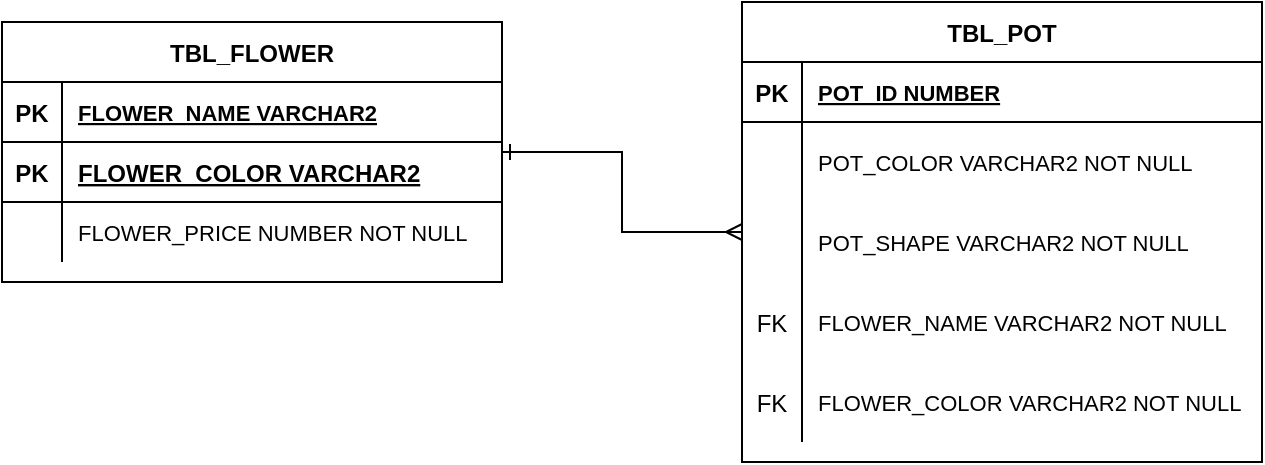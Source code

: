<mxfile version="13.9.9" type="device"><diagram id="R2lEEEUBdFMjLlhIrx00" name="flower pot"><mxGraphModel dx="1185" dy="678" grid="1" gridSize="10" guides="1" tooltips="1" connect="1" arrows="1" fold="1" page="1" pageScale="1" pageWidth="850" pageHeight="1100" math="0" shadow="0" extFonts="Permanent Marker^https://fonts.googleapis.com/css?family=Permanent+Marker"><root><mxCell id="0"/><mxCell id="1" parent="0"/><mxCell id="BcG1Uqk7u-kAeTZjmARN-17" style="edgeStyle=orthogonalEdgeStyle;rounded=0;orthogonalLoop=1;jettySize=auto;html=1;fontSize=11;endArrow=ERmany;endFill=0;startArrow=ERone;startFill=0;" edge="1" parent="1" source="C-vyLk0tnHw3VtMMgP7b-23" target="BcG1Uqk7u-kAeTZjmARN-7"><mxGeometry relative="1" as="geometry"/></mxCell><mxCell id="C-vyLk0tnHw3VtMMgP7b-23" value="TBL_FLOWER" style="shape=table;startSize=30;container=1;collapsible=1;childLayout=tableLayout;fixedRows=1;rowLines=0;fontStyle=1;align=center;resizeLast=1;fontSize=12;" parent="1" vertex="1"><mxGeometry x="120" y="120" width="250" height="130" as="geometry"/></mxCell><mxCell id="BcG1Uqk7u-kAeTZjmARN-1" value="" style="shape=partialRectangle;collapsible=0;dropTarget=0;pointerEvents=0;fillColor=none;points=[[0,0.5],[1,0.5]];portConstraint=eastwest;top=0;left=0;right=0;bottom=1;" vertex="1" parent="C-vyLk0tnHw3VtMMgP7b-23"><mxGeometry y="30" width="250" height="30" as="geometry"/></mxCell><mxCell id="BcG1Uqk7u-kAeTZjmARN-2" value="PK" style="shape=partialRectangle;overflow=hidden;connectable=0;fillColor=none;top=0;left=0;bottom=0;right=0;fontStyle=1;" vertex="1" parent="BcG1Uqk7u-kAeTZjmARN-1"><mxGeometry width="30" height="30" as="geometry"/></mxCell><mxCell id="BcG1Uqk7u-kAeTZjmARN-3" value="FLOWER_NAME VARCHAR2" style="shape=partialRectangle;overflow=hidden;connectable=0;fillColor=none;top=0;left=0;bottom=0;right=0;align=left;spacingLeft=6;fontStyle=5;fontSize=11;" vertex="1" parent="BcG1Uqk7u-kAeTZjmARN-1"><mxGeometry x="30" width="220" height="30" as="geometry"/></mxCell><mxCell id="C-vyLk0tnHw3VtMMgP7b-24" value="" style="shape=partialRectangle;collapsible=0;dropTarget=0;pointerEvents=0;fillColor=none;points=[[0,0.5],[1,0.5]];portConstraint=eastwest;top=0;left=0;right=0;bottom=1;" parent="C-vyLk0tnHw3VtMMgP7b-23" vertex="1"><mxGeometry y="60" width="250" height="30" as="geometry"/></mxCell><mxCell id="C-vyLk0tnHw3VtMMgP7b-25" value="PK" style="shape=partialRectangle;overflow=hidden;connectable=0;fillColor=none;top=0;left=0;bottom=0;right=0;fontStyle=1;" parent="C-vyLk0tnHw3VtMMgP7b-24" vertex="1"><mxGeometry width="30" height="30" as="geometry"/></mxCell><mxCell id="C-vyLk0tnHw3VtMMgP7b-26" value="FLOWER_COLOR VARCHAR2" style="shape=partialRectangle;overflow=hidden;connectable=0;fillColor=none;top=0;left=0;bottom=0;right=0;align=left;spacingLeft=6;fontStyle=5;" parent="C-vyLk0tnHw3VtMMgP7b-24" vertex="1"><mxGeometry x="30" width="220" height="30" as="geometry"/></mxCell><mxCell id="C-vyLk0tnHw3VtMMgP7b-27" value="" style="shape=partialRectangle;collapsible=0;dropTarget=0;pointerEvents=0;fillColor=none;points=[[0,0.5],[1,0.5]];portConstraint=eastwest;top=0;left=0;right=0;bottom=0;" parent="C-vyLk0tnHw3VtMMgP7b-23" vertex="1"><mxGeometry y="90" width="250" height="30" as="geometry"/></mxCell><mxCell id="C-vyLk0tnHw3VtMMgP7b-28" value="" style="shape=partialRectangle;overflow=hidden;connectable=0;fillColor=none;top=0;left=0;bottom=0;right=0;" parent="C-vyLk0tnHw3VtMMgP7b-27" vertex="1"><mxGeometry width="30" height="30" as="geometry"/></mxCell><mxCell id="C-vyLk0tnHw3VtMMgP7b-29" value="FLOWER_PRICE NUMBER NOT NULL" style="shape=partialRectangle;overflow=hidden;connectable=0;fillColor=none;top=0;left=0;bottom=0;right=0;align=left;spacingLeft=6;fontSize=11;" parent="C-vyLk0tnHw3VtMMgP7b-27" vertex="1"><mxGeometry x="30" width="220" height="30" as="geometry"/></mxCell><mxCell id="BcG1Uqk7u-kAeTZjmARN-7" value="TBL_POT" style="shape=table;startSize=30;container=1;collapsible=1;childLayout=tableLayout;fixedRows=1;rowLines=0;fontStyle=1;align=center;resizeLast=1;fontSize=12;" vertex="1" parent="1"><mxGeometry x="490" y="110" width="260" height="230" as="geometry"/></mxCell><mxCell id="BcG1Uqk7u-kAeTZjmARN-8" value="" style="shape=partialRectangle;collapsible=0;dropTarget=0;pointerEvents=0;fillColor=none;points=[[0,0.5],[1,0.5]];portConstraint=eastwest;top=0;left=0;right=0;bottom=1;" vertex="1" parent="BcG1Uqk7u-kAeTZjmARN-7"><mxGeometry y="30" width="260" height="30" as="geometry"/></mxCell><mxCell id="BcG1Uqk7u-kAeTZjmARN-9" value="PK" style="shape=partialRectangle;overflow=hidden;connectable=0;fillColor=none;top=0;left=0;bottom=0;right=0;fontStyle=1;" vertex="1" parent="BcG1Uqk7u-kAeTZjmARN-8"><mxGeometry width="30" height="30" as="geometry"/></mxCell><mxCell id="BcG1Uqk7u-kAeTZjmARN-10" value="POT_ID NUMBER" style="shape=partialRectangle;overflow=hidden;connectable=0;fillColor=none;top=0;left=0;bottom=0;right=0;align=left;spacingLeft=6;fontStyle=5;fontSize=11;" vertex="1" parent="BcG1Uqk7u-kAeTZjmARN-8"><mxGeometry x="30" width="230" height="30" as="geometry"/></mxCell><mxCell id="BcG1Uqk7u-kAeTZjmARN-14" value="" style="shape=partialRectangle;collapsible=0;dropTarget=0;pointerEvents=0;fillColor=none;points=[[0,0.5],[1,0.5]];portConstraint=eastwest;top=0;left=0;right=0;bottom=0;" vertex="1" parent="BcG1Uqk7u-kAeTZjmARN-7"><mxGeometry y="60" width="260" height="40" as="geometry"/></mxCell><mxCell id="BcG1Uqk7u-kAeTZjmARN-15" value="" style="shape=partialRectangle;overflow=hidden;connectable=0;fillColor=none;top=0;left=0;bottom=0;right=0;" vertex="1" parent="BcG1Uqk7u-kAeTZjmARN-14"><mxGeometry width="30" height="40" as="geometry"/></mxCell><mxCell id="BcG1Uqk7u-kAeTZjmARN-16" value="POT_COLOR VARCHAR2 NOT NULL" style="shape=partialRectangle;overflow=hidden;connectable=0;fillColor=none;top=0;left=0;bottom=0;right=0;align=left;spacingLeft=6;fontSize=11;" vertex="1" parent="BcG1Uqk7u-kAeTZjmARN-14"><mxGeometry x="30" width="230" height="40" as="geometry"/></mxCell><mxCell id="BcG1Uqk7u-kAeTZjmARN-18" value="" style="shape=partialRectangle;collapsible=0;dropTarget=0;pointerEvents=0;fillColor=none;points=[[0,0.5],[1,0.5]];portConstraint=eastwest;top=0;left=0;right=0;bottom=0;" vertex="1" parent="BcG1Uqk7u-kAeTZjmARN-7"><mxGeometry y="100" width="260" height="40" as="geometry"/></mxCell><mxCell id="BcG1Uqk7u-kAeTZjmARN-19" value="" style="shape=partialRectangle;overflow=hidden;connectable=0;fillColor=none;top=0;left=0;bottom=0;right=0;" vertex="1" parent="BcG1Uqk7u-kAeTZjmARN-18"><mxGeometry width="30" height="40" as="geometry"/></mxCell><mxCell id="BcG1Uqk7u-kAeTZjmARN-20" value="POT_SHAPE VARCHAR2 NOT NULL" style="shape=partialRectangle;overflow=hidden;connectable=0;fillColor=none;top=0;left=0;bottom=0;right=0;align=left;spacingLeft=6;fontSize=11;" vertex="1" parent="BcG1Uqk7u-kAeTZjmARN-18"><mxGeometry x="30" width="230" height="40" as="geometry"/></mxCell><mxCell id="BcG1Uqk7u-kAeTZjmARN-21" value="" style="shape=partialRectangle;collapsible=0;dropTarget=0;pointerEvents=0;fillColor=none;points=[[0,0.5],[1,0.5]];portConstraint=eastwest;top=0;left=0;right=0;bottom=0;" vertex="1" parent="BcG1Uqk7u-kAeTZjmARN-7"><mxGeometry y="140" width="260" height="40" as="geometry"/></mxCell><mxCell id="BcG1Uqk7u-kAeTZjmARN-22" value="FK" style="shape=partialRectangle;overflow=hidden;connectable=0;fillColor=none;top=0;left=0;bottom=0;right=0;" vertex="1" parent="BcG1Uqk7u-kAeTZjmARN-21"><mxGeometry width="30" height="40" as="geometry"/></mxCell><mxCell id="BcG1Uqk7u-kAeTZjmARN-23" value="FLOWER_NAME VARCHAR2 NOT NULL" style="shape=partialRectangle;overflow=hidden;connectable=0;fillColor=none;top=0;left=0;bottom=0;right=0;align=left;spacingLeft=6;fontSize=11;" vertex="1" parent="BcG1Uqk7u-kAeTZjmARN-21"><mxGeometry x="30" width="230" height="40" as="geometry"/></mxCell><mxCell id="BcG1Uqk7u-kAeTZjmARN-24" value="" style="shape=partialRectangle;collapsible=0;dropTarget=0;pointerEvents=0;fillColor=none;points=[[0,0.5],[1,0.5]];portConstraint=eastwest;top=0;left=0;right=0;bottom=0;" vertex="1" parent="BcG1Uqk7u-kAeTZjmARN-7"><mxGeometry y="180" width="260" height="40" as="geometry"/></mxCell><mxCell id="BcG1Uqk7u-kAeTZjmARN-25" value="FK" style="shape=partialRectangle;overflow=hidden;connectable=0;fillColor=none;top=0;left=0;bottom=0;right=0;" vertex="1" parent="BcG1Uqk7u-kAeTZjmARN-24"><mxGeometry width="30" height="40" as="geometry"/></mxCell><mxCell id="BcG1Uqk7u-kAeTZjmARN-26" value="FLOWER_COLOR VARCHAR2 NOT NULL" style="shape=partialRectangle;overflow=hidden;connectable=0;fillColor=none;top=0;left=0;bottom=0;right=0;align=left;spacingLeft=6;fontSize=11;" vertex="1" parent="BcG1Uqk7u-kAeTZjmARN-24"><mxGeometry x="30" width="230" height="40" as="geometry"/></mxCell></root></mxGraphModel></diagram></mxfile>